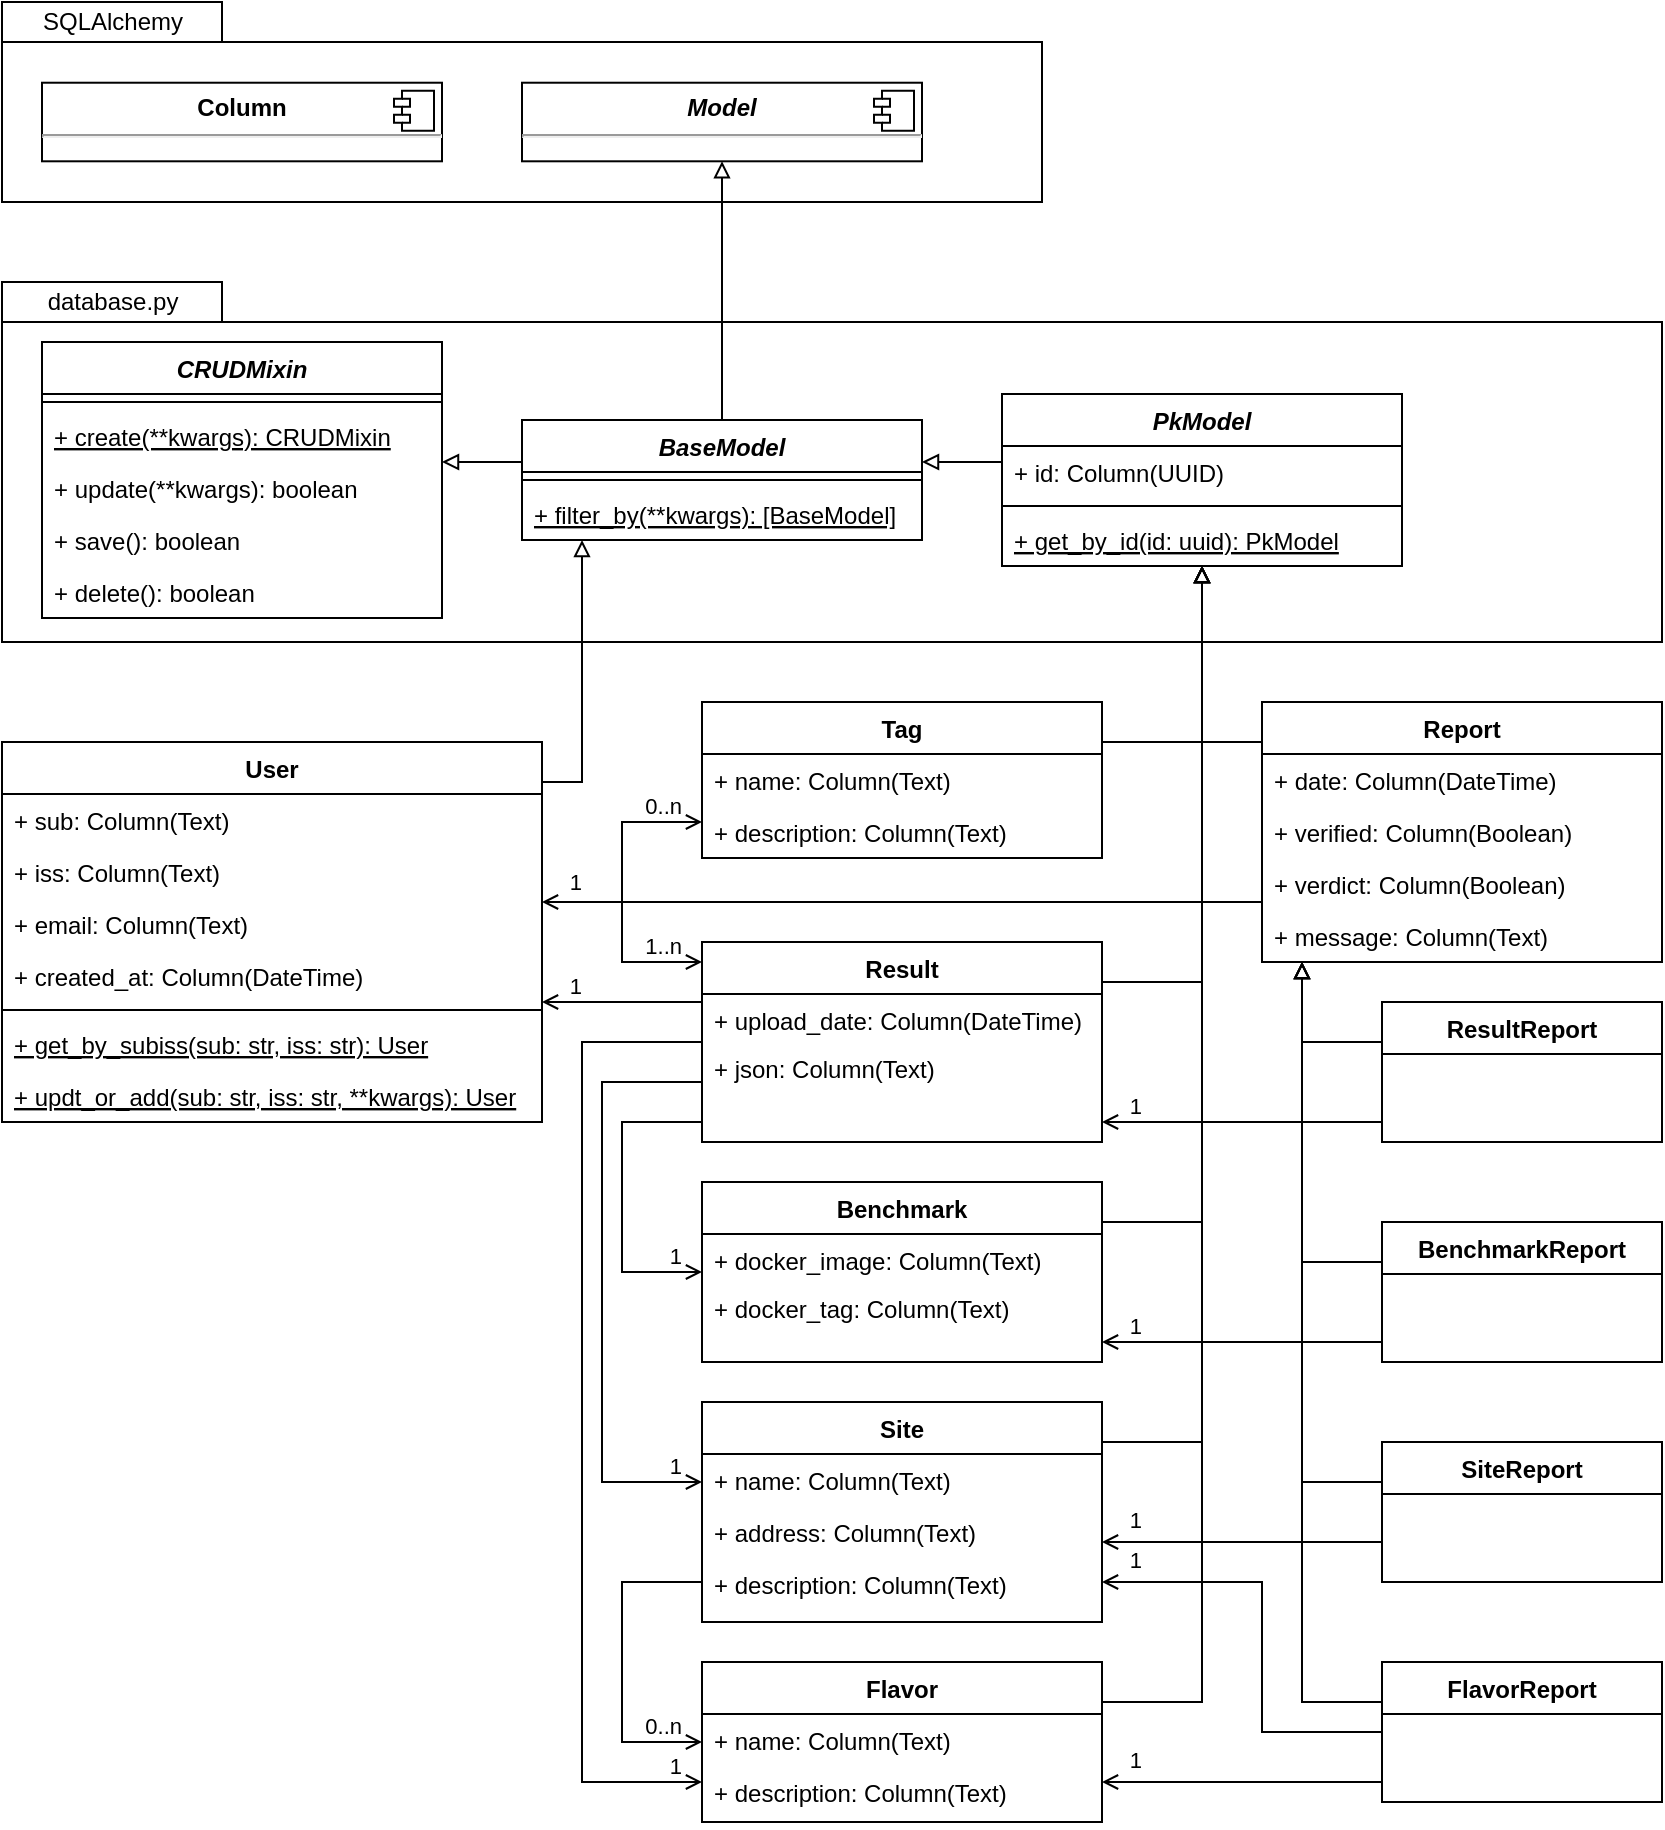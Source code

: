 <mxfile>
    <diagram id="wtdZAxt2SfOu_WGejnmn" name="Page-1">
        <mxGraphModel dx="712" dy="507" grid="1" gridSize="10" guides="1" tooltips="1" connect="1" arrows="1" fold="1" page="1" pageScale="1" pageWidth="1654" pageHeight="1169" math="0" shadow="0">
            <root>
                <mxCell id="0"/>
                <mxCell id="1" parent="0"/>
                <mxCell id="166" value="" style="html=1;" parent="1" vertex="1">
                    <mxGeometry x="40" y="40" width="520" height="80" as="geometry"/>
                </mxCell>
                <mxCell id="164" value="" style="html=1;" parent="1" vertex="1">
                    <mxGeometry x="40" y="180" width="830" height="160" as="geometry"/>
                </mxCell>
                <mxCell id="102" style="edgeStyle=orthogonalEdgeStyle;rounded=0;orthogonalLoop=1;jettySize=auto;html=1;endArrow=block;endFill=0;" parent="1" source="71" target="51" edge="1">
                    <mxGeometry relative="1" as="geometry">
                        <Array as="points">
                            <mxPoint x="640" y="740"/>
                        </Array>
                    </mxGeometry>
                </mxCell>
                <mxCell id="2" value="Report" style="swimlane;fontStyle=1;align=center;verticalAlign=top;childLayout=stackLayout;horizontal=1;startSize=26;horizontalStack=0;resizeParent=1;resizeParentMax=0;resizeLast=0;collapsible=1;marginBottom=0;" parent="1" vertex="1">
                    <mxGeometry x="670" y="370" width="200" height="130" as="geometry">
                        <mxRectangle x="180" y="50" width="100" height="26" as="alternateBounds"/>
                    </mxGeometry>
                </mxCell>
                <mxCell id="3" value="+ date: Column(DateTime)" style="text;strokeColor=none;fillColor=none;align=left;verticalAlign=top;spacingLeft=4;spacingRight=4;overflow=hidden;rotatable=0;points=[[0,0.5],[1,0.5]];portConstraint=eastwest;" parent="2" vertex="1">
                    <mxGeometry y="26" width="200" height="26" as="geometry"/>
                </mxCell>
                <mxCell id="5" value="+ verified: Column(Boolean)" style="text;strokeColor=none;fillColor=none;align=left;verticalAlign=top;spacingLeft=4;spacingRight=4;overflow=hidden;rotatable=0;points=[[0,0.5],[1,0.5]];portConstraint=eastwest;" parent="2" vertex="1">
                    <mxGeometry y="52" width="200" height="26" as="geometry"/>
                </mxCell>
                <mxCell id="10" value="+ verdict: Column(Boolean)" style="text;strokeColor=none;fillColor=none;align=left;verticalAlign=top;spacingLeft=4;spacingRight=4;overflow=hidden;rotatable=0;points=[[0,0.5],[1,0.5]];portConstraint=eastwest;" parent="2" vertex="1">
                    <mxGeometry y="78" width="200" height="26" as="geometry"/>
                </mxCell>
                <mxCell id="14" value="+ message: Column(Text)" style="text;strokeColor=none;fillColor=none;align=left;verticalAlign=top;spacingLeft=4;spacingRight=4;overflow=hidden;rotatable=0;points=[[0,0.5],[1,0.5]];portConstraint=eastwest;" parent="2" vertex="1">
                    <mxGeometry y="104" width="200" height="26" as="geometry"/>
                </mxCell>
                <mxCell id="104" style="edgeStyle=orthogonalEdgeStyle;rounded=0;orthogonalLoop=1;jettySize=auto;html=1;endArrow=block;endFill=0;" parent="1" source="27" target="51" edge="1">
                    <mxGeometry relative="1" as="geometry">
                        <Array as="points">
                            <mxPoint x="640" y="510"/>
                        </Array>
                    </mxGeometry>
                </mxCell>
                <mxCell id="27" value="Result" style="swimlane;fontStyle=1;align=center;verticalAlign=top;childLayout=stackLayout;horizontal=1;startSize=26;horizontalStack=0;resizeParent=1;resizeParentMax=0;resizeLast=0;collapsible=1;marginBottom=0;" parent="1" vertex="1">
                    <mxGeometry x="390" y="490" width="200" height="100" as="geometry">
                        <mxRectangle x="180" y="50" width="100" height="26" as="alternateBounds"/>
                    </mxGeometry>
                </mxCell>
                <mxCell id="131" value="+ upload_date: Column(DateTime)" style="text;strokeColor=none;fillColor=none;align=left;verticalAlign=top;spacingLeft=4;spacingRight=4;overflow=hidden;rotatable=0;points=[[0,0.5],[1,0.5]];portConstraint=eastwest;" parent="27" vertex="1">
                    <mxGeometry y="26" width="200" height="24" as="geometry"/>
                </mxCell>
                <mxCell id="228" value="+ json: Column(Text)" style="text;strokeColor=none;fillColor=none;align=left;verticalAlign=top;spacingLeft=4;spacingRight=4;overflow=hidden;rotatable=0;points=[[0,0.5],[1,0.5]];portConstraint=eastwest;" parent="27" vertex="1">
                    <mxGeometry y="50" width="200" height="50" as="geometry"/>
                </mxCell>
                <mxCell id="33" value="CRUDMixin" style="swimlane;fontStyle=3;align=center;verticalAlign=top;childLayout=stackLayout;horizontal=1;startSize=26;horizontalStack=0;resizeParent=1;resizeParentMax=0;resizeLast=0;collapsible=1;marginBottom=0;" parent="1" vertex="1">
                    <mxGeometry x="60" y="190" width="200" height="138" as="geometry"/>
                </mxCell>
                <mxCell id="35" value="" style="line;strokeWidth=1;fillColor=none;align=left;verticalAlign=middle;spacingTop=-1;spacingLeft=3;spacingRight=3;rotatable=0;labelPosition=right;points=[];portConstraint=eastwest;" parent="33" vertex="1">
                    <mxGeometry y="26" width="200" height="8" as="geometry"/>
                </mxCell>
                <mxCell id="36" value="+ create(**kwargs): CRUDMixin" style="text;strokeColor=none;fillColor=none;align=left;verticalAlign=top;spacingLeft=4;spacingRight=4;overflow=hidden;rotatable=0;points=[[0,0.5],[1,0.5]];portConstraint=eastwest;fontStyle=4" parent="33" vertex="1">
                    <mxGeometry y="34" width="200" height="26" as="geometry"/>
                </mxCell>
                <mxCell id="44" value="+ update(**kwargs): boolean" style="text;strokeColor=none;fillColor=none;align=left;verticalAlign=top;spacingLeft=4;spacingRight=4;overflow=hidden;rotatable=0;points=[[0,0.5],[1,0.5]];portConstraint=eastwest;" parent="33" vertex="1">
                    <mxGeometry y="60" width="200" height="26" as="geometry"/>
                </mxCell>
                <mxCell id="45" value="+ save(): boolean" style="text;strokeColor=none;fillColor=none;align=left;verticalAlign=top;spacingLeft=4;spacingRight=4;overflow=hidden;rotatable=0;points=[[0,0.5],[1,0.5]];portConstraint=eastwest;" parent="33" vertex="1">
                    <mxGeometry y="86" width="200" height="26" as="geometry"/>
                </mxCell>
                <mxCell id="46" value="+ delete(): boolean" style="text;strokeColor=none;fillColor=none;align=left;verticalAlign=top;spacingLeft=4;spacingRight=4;overflow=hidden;rotatable=0;points=[[0,0.5],[1,0.5]];portConstraint=eastwest;" parent="33" vertex="1">
                    <mxGeometry y="112" width="200" height="26" as="geometry"/>
                </mxCell>
                <mxCell id="99" style="edgeStyle=orthogonalEdgeStyle;rounded=0;orthogonalLoop=1;jettySize=auto;html=1;endArrow=block;endFill=0;" parent="1" source="37" target="33" edge="1">
                    <mxGeometry relative="1" as="geometry">
                        <Array as="points">
                            <mxPoint x="280" y="250"/>
                            <mxPoint x="280" y="250"/>
                        </Array>
                    </mxGeometry>
                </mxCell>
                <mxCell id="37" value="BaseModel" style="swimlane;fontStyle=3;align=center;verticalAlign=top;childLayout=stackLayout;horizontal=1;startSize=26;horizontalStack=0;resizeParent=1;resizeParentMax=0;resizeLast=0;collapsible=1;marginBottom=0;" parent="1" vertex="1">
                    <mxGeometry x="300" y="229" width="200" height="60" as="geometry"/>
                </mxCell>
                <mxCell id="39" value="" style="line;strokeWidth=1;fillColor=none;align=left;verticalAlign=middle;spacingTop=-1;spacingLeft=3;spacingRight=3;rotatable=0;labelPosition=right;points=[];portConstraint=eastwest;" parent="37" vertex="1">
                    <mxGeometry y="26" width="200" height="8" as="geometry"/>
                </mxCell>
                <mxCell id="40" value="+ filter_by(**kwargs): [BaseModel]" style="text;strokeColor=none;fillColor=none;align=left;verticalAlign=top;spacingLeft=4;spacingRight=4;overflow=hidden;rotatable=0;points=[[0,0.5],[1,0.5]];portConstraint=eastwest;fontStyle=4" parent="37" vertex="1">
                    <mxGeometry y="34" width="200" height="26" as="geometry"/>
                </mxCell>
                <mxCell id="98" style="edgeStyle=orthogonalEdgeStyle;rounded=0;orthogonalLoop=1;jettySize=auto;html=1;endArrow=block;endFill=0;" parent="1" source="51" target="37" edge="1">
                    <mxGeometry relative="1" as="geometry">
                        <Array as="points">
                            <mxPoint x="520" y="250"/>
                            <mxPoint x="520" y="250"/>
                        </Array>
                    </mxGeometry>
                </mxCell>
                <mxCell id="51" value="PkModel" style="swimlane;fontStyle=3;align=center;verticalAlign=top;childLayout=stackLayout;horizontal=1;startSize=26;horizontalStack=0;resizeParent=1;resizeParentMax=0;resizeLast=0;collapsible=1;marginBottom=0;" parent="1" vertex="1">
                    <mxGeometry x="540" y="216" width="200" height="86" as="geometry"/>
                </mxCell>
                <mxCell id="52" value="+ id: Column(UUID)" style="text;strokeColor=none;fillColor=none;align=left;verticalAlign=top;spacingLeft=4;spacingRight=4;overflow=hidden;rotatable=0;points=[[0,0.5],[1,0.5]];portConstraint=eastwest;" parent="51" vertex="1">
                    <mxGeometry y="26" width="200" height="26" as="geometry"/>
                </mxCell>
                <mxCell id="53" value="" style="line;strokeWidth=1;fillColor=none;align=left;verticalAlign=middle;spacingTop=-1;spacingLeft=3;spacingRight=3;rotatable=0;labelPosition=right;points=[];portConstraint=eastwest;" parent="51" vertex="1">
                    <mxGeometry y="52" width="200" height="8" as="geometry"/>
                </mxCell>
                <mxCell id="54" value="+ get_by_id(id: uuid): PkModel" style="text;strokeColor=none;fillColor=none;align=left;verticalAlign=top;spacingLeft=4;spacingRight=4;overflow=hidden;rotatable=0;points=[[0,0.5],[1,0.5]];portConstraint=eastwest;fontStyle=4" parent="51" vertex="1">
                    <mxGeometry y="60" width="200" height="26" as="geometry"/>
                </mxCell>
                <mxCell id="105" style="edgeStyle=orthogonalEdgeStyle;rounded=0;orthogonalLoop=1;jettySize=auto;html=1;endArrow=block;endFill=0;" parent="1" source="60" target="51" edge="1">
                    <mxGeometry relative="1" as="geometry">
                        <Array as="points">
                            <mxPoint x="640" y="390"/>
                        </Array>
                    </mxGeometry>
                </mxCell>
                <mxCell id="60" value="Tag" style="swimlane;fontStyle=1;align=center;verticalAlign=top;childLayout=stackLayout;horizontal=1;startSize=26;horizontalStack=0;resizeParent=1;resizeParentMax=0;resizeLast=0;collapsible=1;marginBottom=0;" parent="1" vertex="1">
                    <mxGeometry x="390" y="370" width="200" height="78" as="geometry">
                        <mxRectangle x="180" y="50" width="100" height="26" as="alternateBounds"/>
                    </mxGeometry>
                </mxCell>
                <mxCell id="205" value="+ name: Column(Text)" style="text;strokeColor=none;fillColor=none;align=left;verticalAlign=top;spacingLeft=4;spacingRight=4;overflow=hidden;rotatable=0;points=[[0,0.5],[1,0.5]];portConstraint=eastwest;" parent="60" vertex="1">
                    <mxGeometry y="26" width="200" height="26" as="geometry"/>
                </mxCell>
                <mxCell id="61" value="+ description: Column(Text)" style="text;strokeColor=none;fillColor=none;align=left;verticalAlign=top;spacingLeft=4;spacingRight=4;overflow=hidden;rotatable=0;points=[[0,0.5],[1,0.5]];portConstraint=eastwest;" parent="60" vertex="1">
                    <mxGeometry y="52" width="200" height="26" as="geometry"/>
                </mxCell>
                <mxCell id="101" style="edgeStyle=orthogonalEdgeStyle;rounded=0;orthogonalLoop=1;jettySize=auto;html=1;endArrow=block;endFill=0;" parent="1" source="2" target="51" edge="1">
                    <mxGeometry relative="1" as="geometry">
                        <Array as="points">
                            <mxPoint x="640" y="390"/>
                        </Array>
                    </mxGeometry>
                </mxCell>
                <mxCell id="71" value="Site" style="swimlane;fontStyle=1;align=center;verticalAlign=top;childLayout=stackLayout;horizontal=1;startSize=26;horizontalStack=0;resizeParent=1;resizeParentMax=0;resizeLast=0;collapsible=1;marginBottom=0;" parent="1" vertex="1">
                    <mxGeometry x="390" y="720" width="200" height="110" as="geometry">
                        <mxRectangle x="180" y="50" width="100" height="26" as="alternateBounds"/>
                    </mxGeometry>
                </mxCell>
                <mxCell id="72" value="+ name: Column(Text)" style="text;strokeColor=none;fillColor=none;align=left;verticalAlign=top;spacingLeft=4;spacingRight=4;overflow=hidden;rotatable=0;points=[[0,0.5],[1,0.5]];portConstraint=eastwest;" parent="71" vertex="1">
                    <mxGeometry y="26" width="200" height="26" as="geometry"/>
                </mxCell>
                <mxCell id="73" value="+ address: Column(Text)" style="text;strokeColor=none;fillColor=none;align=left;verticalAlign=top;spacingLeft=4;spacingRight=4;overflow=hidden;rotatable=0;points=[[0,0.5],[1,0.5]];portConstraint=eastwest;" parent="71" vertex="1">
                    <mxGeometry y="52" width="200" height="26" as="geometry"/>
                </mxCell>
                <mxCell id="75" value="+ description: Column(Text)" style="text;strokeColor=none;fillColor=none;align=left;verticalAlign=top;spacingLeft=4;spacingRight=4;overflow=hidden;rotatable=0;points=[[0,0.5],[1,0.5]];portConstraint=eastwest;" parent="71" vertex="1">
                    <mxGeometry y="78" width="200" height="32" as="geometry"/>
                </mxCell>
                <mxCell id="103" style="edgeStyle=orthogonalEdgeStyle;rounded=0;orthogonalLoop=1;jettySize=auto;html=1;endArrow=block;endFill=0;" parent="1" source="82" target="51" edge="1">
                    <mxGeometry relative="1" as="geometry">
                        <Array as="points">
                            <mxPoint x="640" y="630"/>
                        </Array>
                    </mxGeometry>
                </mxCell>
                <mxCell id="82" value="Benchmark" style="swimlane;fontStyle=1;align=center;verticalAlign=top;childLayout=stackLayout;horizontal=1;startSize=26;horizontalStack=0;resizeParent=1;resizeParentMax=0;resizeLast=0;collapsible=1;marginBottom=0;" parent="1" vertex="1">
                    <mxGeometry x="390" y="610" width="200" height="90" as="geometry">
                        <mxRectangle x="180" y="50" width="100" height="26" as="alternateBounds"/>
                    </mxGeometry>
                </mxCell>
                <mxCell id="83" value="+ docker_image: Column(Text)" style="text;strokeColor=none;fillColor=none;align=left;verticalAlign=top;spacingLeft=4;spacingRight=4;overflow=hidden;rotatable=0;points=[[0,0.5],[1,0.5]];portConstraint=eastwest;" parent="82" vertex="1">
                    <mxGeometry y="26" width="200" height="24" as="geometry"/>
                </mxCell>
                <mxCell id="219" value="+ docker_tag: Column(Text)" style="text;strokeColor=none;fillColor=none;align=left;verticalAlign=top;spacingLeft=4;spacingRight=4;overflow=hidden;rotatable=0;points=[[0,0.5],[1,0.5]];portConstraint=eastwest;" parent="82" vertex="1">
                    <mxGeometry y="50" width="200" height="40" as="geometry"/>
                </mxCell>
                <mxCell id="100" style="edgeStyle=orthogonalEdgeStyle;rounded=0;orthogonalLoop=1;jettySize=auto;html=1;endArrow=block;endFill=0;" parent="1" source="132" target="37" edge="1">
                    <mxGeometry relative="1" as="geometry">
                        <Array as="points">
                            <mxPoint x="330" y="410"/>
                        </Array>
                    </mxGeometry>
                </mxCell>
                <mxCell id="112" value="" style="html=1;startArrow=none;startFill=0;edgeStyle=orthogonalEdgeStyle;endFill=0;rounded=0;strokeWidth=1;endArrow=open;" parent="1" source="177" target="27" edge="1">
                    <mxGeometry relative="1" as="geometry">
                        <mxPoint x="897" y="850" as="sourcePoint"/>
                        <mxPoint x="389" y="568" as="targetPoint"/>
                        <Array as="points">
                            <mxPoint x="650" y="580"/>
                            <mxPoint x="650" y="580"/>
                        </Array>
                    </mxGeometry>
                </mxCell>
                <mxCell id="114" value="1" style="edgeLabel;resizable=0;html=1;align=right;verticalAlign=bottom;" parent="112" connectable="0" vertex="1">
                    <mxGeometry x="1" relative="1" as="geometry">
                        <mxPoint x="20" as="offset"/>
                    </mxGeometry>
                </mxCell>
                <mxCell id="122" value="" style="html=1;edgeStyle=orthogonalEdgeStyle;rounded=0;endArrow=open;endFill=0;" parent="1" source="27" target="82" edge="1">
                    <mxGeometry relative="1" as="geometry">
                        <mxPoint x="340" y="690.0" as="sourcePoint"/>
                        <mxPoint x="340" y="630.0" as="targetPoint"/>
                        <Array as="points">
                            <mxPoint x="350" y="580"/>
                            <mxPoint x="350" y="655"/>
                        </Array>
                    </mxGeometry>
                </mxCell>
                <mxCell id="124" value="1" style="edgeLabel;resizable=0;html=1;align=right;verticalAlign=bottom;" parent="122" connectable="0" vertex="1">
                    <mxGeometry x="1" relative="1" as="geometry">
                        <mxPoint x="-10" as="offset"/>
                    </mxGeometry>
                </mxCell>
                <mxCell id="128" value="" style="html=1;startArrow=none;startFill=0;edgeStyle=orthogonalEdgeStyle;endFill=0;rounded=0;endArrow=open;" parent="1" source="27" target="71" edge="1">
                    <mxGeometry relative="1" as="geometry">
                        <mxPoint x="410" y="590" as="sourcePoint"/>
                        <mxPoint x="410" y="770" as="targetPoint"/>
                        <Array as="points">
                            <mxPoint x="340" y="560"/>
                            <mxPoint x="340" y="760"/>
                        </Array>
                    </mxGeometry>
                </mxCell>
                <mxCell id="130" value="1" style="edgeLabel;resizable=0;html=1;align=right;verticalAlign=bottom;" parent="128" connectable="0" vertex="1">
                    <mxGeometry x="1" relative="1" as="geometry">
                        <mxPoint x="-10" as="offset"/>
                    </mxGeometry>
                </mxCell>
                <mxCell id="132" value="User" style="swimlane;fontStyle=1;align=center;verticalAlign=top;childLayout=stackLayout;horizontal=1;startSize=26;horizontalStack=0;resizeParent=1;resizeParentMax=0;resizeLast=0;collapsible=1;marginBottom=0;" parent="1" vertex="1">
                    <mxGeometry x="40" y="390" width="270" height="190" as="geometry"/>
                </mxCell>
                <mxCell id="133" value="+ sub: Column(Text)" style="text;strokeColor=none;fillColor=none;align=left;verticalAlign=top;spacingLeft=4;spacingRight=4;overflow=hidden;rotatable=0;points=[[0,0.5],[1,0.5]];portConstraint=eastwest;" parent="132" vertex="1">
                    <mxGeometry y="26" width="270" height="26" as="geometry"/>
                </mxCell>
                <mxCell id="137" value="+ iss: Column(Text)" style="text;strokeColor=none;fillColor=none;align=left;verticalAlign=top;spacingLeft=4;spacingRight=4;overflow=hidden;rotatable=0;points=[[0,0.5],[1,0.5]];portConstraint=eastwest;" parent="132" vertex="1">
                    <mxGeometry y="52" width="270" height="26" as="geometry"/>
                </mxCell>
                <mxCell id="144" value="+ email: Column(Text)" style="text;strokeColor=none;fillColor=none;align=left;verticalAlign=top;spacingLeft=4;spacingRight=4;overflow=hidden;rotatable=0;points=[[0,0.5],[1,0.5]];portConstraint=eastwest;" parent="132" vertex="1">
                    <mxGeometry y="78" width="270" height="26" as="geometry"/>
                </mxCell>
                <mxCell id="145" value="+ created_at: Column(DateTime)" style="text;strokeColor=none;fillColor=none;align=left;verticalAlign=top;spacingLeft=4;spacingRight=4;overflow=hidden;rotatable=0;points=[[0,0.5],[1,0.5]];portConstraint=eastwest;" parent="132" vertex="1">
                    <mxGeometry y="104" width="270" height="26" as="geometry"/>
                </mxCell>
                <mxCell id="134" value="" style="line;strokeWidth=1;fillColor=none;align=left;verticalAlign=middle;spacingTop=-1;spacingLeft=3;spacingRight=3;rotatable=0;labelPosition=right;points=[];portConstraint=eastwest;" parent="132" vertex="1">
                    <mxGeometry y="130" width="270" height="8" as="geometry"/>
                </mxCell>
                <mxCell id="135" value="+ get_by_subiss(sub: str, iss: str): User" style="text;strokeColor=none;fillColor=none;align=left;verticalAlign=top;spacingLeft=4;spacingRight=4;overflow=hidden;rotatable=0;points=[[0,0.5],[1,0.5]];portConstraint=eastwest;fontStyle=4" parent="132" vertex="1">
                    <mxGeometry y="138" width="270" height="26" as="geometry"/>
                </mxCell>
                <mxCell id="244" value="+ updt_or_add(sub: str, iss: str, **kwargs): User" style="text;strokeColor=none;fillColor=none;align=left;verticalAlign=top;spacingLeft=4;spacingRight=4;overflow=hidden;rotatable=0;points=[[0,0.5],[1,0.5]];portConstraint=eastwest;fontStyle=4" parent="132" vertex="1">
                    <mxGeometry y="164" width="270" height="26" as="geometry"/>
                </mxCell>
                <mxCell id="163" style="edgeStyle=orthogonalEdgeStyle;rounded=0;orthogonalLoop=1;jettySize=auto;html=1;endArrow=block;endFill=0;" parent="1" source="37" target="153" edge="1">
                    <mxGeometry relative="1" as="geometry"/>
                </mxCell>
                <mxCell id="165" value="database.py" style="html=1;" parent="1" vertex="1">
                    <mxGeometry x="40" y="160" width="110" height="20" as="geometry"/>
                </mxCell>
                <mxCell id="153" value="&lt;p style=&quot;margin: 6px 0px 0px&quot;&gt;&lt;i&gt;&lt;b&gt;Model&lt;/b&gt;&lt;/i&gt;&lt;/p&gt;&lt;hr&gt;&lt;p style=&quot;margin: 0px ; margin-left: 8px&quot;&gt;&lt;br&gt;&lt;/p&gt;" style="align=center;overflow=fill;html=1;dropTarget=0;" parent="1" vertex="1">
                    <mxGeometry x="300" y="60.36" width="200" height="39.29" as="geometry"/>
                </mxCell>
                <mxCell id="154" value="" style="shape=component;jettyWidth=8;jettyHeight=4;" parent="153" vertex="1">
                    <mxGeometry x="1" width="20" height="20" relative="1" as="geometry">
                        <mxPoint x="-24" y="4" as="offset"/>
                    </mxGeometry>
                </mxCell>
                <mxCell id="160" value="&lt;p style=&quot;margin: 6px 0px 0px&quot;&gt;&lt;b&gt;Column&lt;/b&gt;&lt;/p&gt;&lt;hr&gt;&lt;p style=&quot;margin: 0px ; margin-left: 8px&quot;&gt;&lt;br&gt;&lt;/p&gt;" style="align=center;overflow=fill;html=1;dropTarget=0;" parent="1" vertex="1">
                    <mxGeometry x="60" y="60.36" width="200" height="39.29" as="geometry"/>
                </mxCell>
                <mxCell id="161" value="" style="shape=component;jettyWidth=8;jettyHeight=4;" parent="160" vertex="1">
                    <mxGeometry x="1" width="20" height="20" relative="1" as="geometry">
                        <mxPoint x="-24" y="4" as="offset"/>
                    </mxGeometry>
                </mxCell>
                <mxCell id="167" value="SQLAlchemy" style="html=1;" parent="1" vertex="1">
                    <mxGeometry x="40" y="20" width="110" height="20" as="geometry"/>
                </mxCell>
                <mxCell id="174" style="edgeStyle=orthogonalEdgeStyle;rounded=0;orthogonalLoop=1;jettySize=auto;html=1;endArrow=block;endFill=0;" parent="1" source="168" target="51" edge="1">
                    <mxGeometry relative="1" as="geometry">
                        <Array as="points">
                            <mxPoint x="480" y="870"/>
                            <mxPoint x="640" y="870"/>
                        </Array>
                    </mxGeometry>
                </mxCell>
                <mxCell id="168" value="Flavor" style="swimlane;fontStyle=1;align=center;verticalAlign=top;childLayout=stackLayout;horizontal=1;startSize=26;horizontalStack=0;resizeParent=1;resizeParentMax=0;resizeLast=0;collapsible=1;marginBottom=0;" parent="1" vertex="1">
                    <mxGeometry x="390" y="850" width="200" height="80" as="geometry">
                        <mxRectangle x="180" y="50" width="100" height="26" as="alternateBounds"/>
                    </mxGeometry>
                </mxCell>
                <mxCell id="169" value="+ name: Column(Text)" style="text;strokeColor=none;fillColor=none;align=left;verticalAlign=top;spacingLeft=4;spacingRight=4;overflow=hidden;rotatable=0;points=[[0,0.5],[1,0.5]];portConstraint=eastwest;" parent="168" vertex="1">
                    <mxGeometry y="26" width="200" height="26" as="geometry"/>
                </mxCell>
                <mxCell id="170" value="+ description: Column(Text)" style="text;strokeColor=none;fillColor=none;align=left;verticalAlign=top;spacingLeft=4;spacingRight=4;overflow=hidden;rotatable=0;points=[[0,0.5],[1,0.5]];portConstraint=eastwest;fontStyle=0" parent="168" vertex="1">
                    <mxGeometry y="52" width="200" height="28" as="geometry"/>
                </mxCell>
                <mxCell id="177" value="ResultReport" style="swimlane;fontStyle=1;childLayout=stackLayout;horizontal=1;startSize=26;horizontalStack=0;resizeParent=1;resizeParentMax=0;resizeLast=0;collapsible=1;marginBottom=0;" parent="1" vertex="1">
                    <mxGeometry x="730" y="520" width="140" height="70" as="geometry"/>
                </mxCell>
                <mxCell id="181" value="BenchmarkReport" style="swimlane;fontStyle=1;childLayout=stackLayout;horizontal=1;startSize=26;horizontalStack=0;resizeParent=1;resizeParentMax=0;resizeLast=0;collapsible=1;marginBottom=0;" parent="1" vertex="1">
                    <mxGeometry x="730" y="630" width="140" height="70" as="geometry"/>
                </mxCell>
                <mxCell id="189" value="SiteReport" style="swimlane;fontStyle=1;childLayout=stackLayout;horizontal=1;startSize=26;horizontalStack=0;resizeParent=1;resizeParentMax=0;resizeLast=0;collapsible=1;marginBottom=0;" parent="1" vertex="1">
                    <mxGeometry x="730" y="740" width="140" height="70" as="geometry"/>
                </mxCell>
                <mxCell id="193" value="" style="endArrow=block;endFill=0;endSize=6;html=1;strokeWidth=1;rounded=0;edgeStyle=orthogonalEdgeStyle;" parent="1" source="177" target="14" edge="1">
                    <mxGeometry width="160" relative="1" as="geometry">
                        <mxPoint x="1020" y="1020" as="sourcePoint"/>
                        <mxPoint x="1070" y="780" as="targetPoint"/>
                        <Array as="points">
                            <mxPoint x="690" y="540"/>
                        </Array>
                    </mxGeometry>
                </mxCell>
                <mxCell id="195" value="" style="endArrow=block;endFill=0;endSize=6;html=1;strokeWidth=1;rounded=0;edgeStyle=orthogonalEdgeStyle;" parent="1" source="181" target="14" edge="1">
                    <mxGeometry width="160" relative="1" as="geometry">
                        <mxPoint x="950.0" y="1036" as="sourcePoint"/>
                        <mxPoint x="1020" y="800" as="targetPoint"/>
                        <Array as="points">
                            <mxPoint x="690" y="650"/>
                        </Array>
                    </mxGeometry>
                </mxCell>
                <mxCell id="196" value="" style="endArrow=block;endFill=0;endSize=6;html=1;strokeWidth=1;rounded=0;edgeStyle=orthogonalEdgeStyle;" parent="1" source="189" target="14" edge="1">
                    <mxGeometry width="160" relative="1" as="geometry">
                        <mxPoint x="930" y="930" as="sourcePoint"/>
                        <mxPoint x="1010" y="790" as="targetPoint"/>
                        <Array as="points">
                            <mxPoint x="690" y="760"/>
                        </Array>
                    </mxGeometry>
                </mxCell>
                <mxCell id="197" value="" style="html=1;startArrow=none;startFill=0;edgeStyle=orthogonalEdgeStyle;endFill=0;rounded=0;strokeWidth=1;endArrow=open;" parent="1" source="189" target="71" edge="1">
                    <mxGeometry relative="1" as="geometry">
                        <mxPoint x="700" y="890" as="sourcePoint"/>
                        <mxPoint x="390" y="820" as="targetPoint"/>
                        <Array as="points">
                            <mxPoint x="650" y="790"/>
                            <mxPoint x="650" y="790"/>
                        </Array>
                    </mxGeometry>
                </mxCell>
                <mxCell id="198" value="1" style="edgeLabel;resizable=0;html=1;align=right;verticalAlign=bottom;" parent="197" connectable="0" vertex="1">
                    <mxGeometry x="1" relative="1" as="geometry">
                        <mxPoint x="20" y="-3" as="offset"/>
                    </mxGeometry>
                </mxCell>
                <mxCell id="199" value="" style="html=1;startArrow=none;startFill=0;edgeStyle=orthogonalEdgeStyle;endFill=0;rounded=0;strokeWidth=1;endArrow=open;" parent="1" source="181" target="82" edge="1">
                    <mxGeometry relative="1" as="geometry">
                        <mxPoint x="790" y="1016" as="sourcePoint"/>
                        <mxPoint x="290" y="450" as="targetPoint"/>
                        <Array as="points">
                            <mxPoint x="650" y="690"/>
                            <mxPoint x="650" y="690"/>
                        </Array>
                    </mxGeometry>
                </mxCell>
                <mxCell id="200" value="1" style="edgeLabel;resizable=0;html=1;align=right;verticalAlign=bottom;" parent="199" connectable="0" vertex="1">
                    <mxGeometry x="1" relative="1" as="geometry">
                        <mxPoint x="20" as="offset"/>
                    </mxGeometry>
                </mxCell>
                <mxCell id="203" value="" style="html=1;startArrow=none;startFill=0;edgeStyle=orthogonalEdgeStyle;endFill=0;rounded=0;strokeWidth=1;endArrow=open;" parent="1" source="2" target="132" edge="1">
                    <mxGeometry relative="1" as="geometry">
                        <mxPoint x="980" y="760" as="sourcePoint"/>
                        <mxPoint x="410" y="440" as="targetPoint"/>
                        <Array as="points">
                            <mxPoint x="480" y="470"/>
                            <mxPoint x="480" y="470"/>
                        </Array>
                    </mxGeometry>
                </mxCell>
                <mxCell id="204" value="1" style="edgeLabel;resizable=0;html=1;align=right;verticalAlign=bottom;" parent="203" connectable="0" vertex="1">
                    <mxGeometry x="1" relative="1" as="geometry">
                        <mxPoint x="20" y="-2" as="offset"/>
                    </mxGeometry>
                </mxCell>
                <mxCell id="215" value="" style="html=1;startArrow=none;startFill=0;edgeStyle=orthogonalEdgeStyle;endFill=0;rounded=0;strokeWidth=1;endArrow=open;" parent="1" source="27" target="132" edge="1">
                    <mxGeometry relative="1" as="geometry">
                        <mxPoint x="680" y="480.034" as="sourcePoint"/>
                        <mxPoint x="320" y="520" as="targetPoint"/>
                        <Array as="points">
                            <mxPoint x="370" y="520"/>
                            <mxPoint x="370" y="520"/>
                        </Array>
                    </mxGeometry>
                </mxCell>
                <mxCell id="216" value="1" style="edgeLabel;resizable=0;html=1;align=right;verticalAlign=bottom;" parent="215" connectable="0" vertex="1">
                    <mxGeometry x="1" relative="1" as="geometry">
                        <mxPoint x="20" as="offset"/>
                    </mxGeometry>
                </mxCell>
                <mxCell id="226" value="" style="html=1;edgeStyle=orthogonalEdgeStyle;rounded=0;endArrow=open;endFill=0;" parent="1" source="27" target="168" edge="1">
                    <mxGeometry relative="1" as="geometry">
                        <mxPoint x="344.97" y="839.999" as="sourcePoint"/>
                        <mxPoint x="624.97" y="889.999" as="targetPoint"/>
                        <Array as="points">
                            <mxPoint x="330" y="540"/>
                            <mxPoint x="330" y="910"/>
                        </Array>
                    </mxGeometry>
                </mxCell>
                <mxCell id="227" value="1" style="edgeLabel;resizable=0;html=1;align=right;verticalAlign=bottom;" parent="226" connectable="0" vertex="1">
                    <mxGeometry x="1" relative="1" as="geometry">
                        <mxPoint x="-10" as="offset"/>
                    </mxGeometry>
                </mxCell>
                <mxCell id="229" value="FlavorReport" style="swimlane;fontStyle=1;childLayout=stackLayout;horizontal=1;startSize=26;horizontalStack=0;resizeParent=1;resizeParentMax=0;resizeLast=0;collapsible=1;marginBottom=0;" parent="1" vertex="1">
                    <mxGeometry x="730" y="850" width="140" height="70" as="geometry"/>
                </mxCell>
                <mxCell id="232" value="" style="endArrow=block;endFill=0;endSize=6;html=1;strokeWidth=1;rounded=0;edgeStyle=orthogonalEdgeStyle;" parent="1" source="229" target="2" edge="1">
                    <mxGeometry width="160" relative="1" as="geometry">
                        <mxPoint x="740" y="800" as="sourcePoint"/>
                        <mxPoint x="700.0" y="510" as="targetPoint"/>
                        <Array as="points">
                            <mxPoint x="690" y="870"/>
                        </Array>
                    </mxGeometry>
                </mxCell>
                <mxCell id="233" value="" style="html=1;startArrow=none;startFill=0;edgeStyle=orthogonalEdgeStyle;endFill=0;rounded=0;strokeWidth=1;endArrow=open;" parent="1" source="229" target="168" edge="1">
                    <mxGeometry relative="1" as="geometry">
                        <mxPoint x="730" y="930.0" as="sourcePoint"/>
                        <mxPoint x="590" y="830.0" as="targetPoint"/>
                        <Array as="points">
                            <mxPoint x="660" y="910"/>
                            <mxPoint x="660" y="910"/>
                        </Array>
                    </mxGeometry>
                </mxCell>
                <mxCell id="234" value="1" style="edgeLabel;resizable=0;html=1;align=right;verticalAlign=bottom;" parent="233" connectable="0" vertex="1">
                    <mxGeometry x="1" relative="1" as="geometry">
                        <mxPoint x="20" y="-3" as="offset"/>
                    </mxGeometry>
                </mxCell>
                <mxCell id="238" value="" style="endArrow=open;html=1;endSize=6;startArrow=open;startSize=6;startFill=0;edgeStyle=orthogonalEdgeStyle;endFill=0;rounded=0;" parent="1" source="27" target="60" edge="1">
                    <mxGeometry relative="1" as="geometry">
                        <mxPoint x="350" y="640" as="sourcePoint"/>
                        <mxPoint x="510" y="640" as="targetPoint"/>
                        <Array as="points">
                            <mxPoint x="350" y="500"/>
                            <mxPoint x="350" y="430"/>
                        </Array>
                    </mxGeometry>
                </mxCell>
                <mxCell id="239" value="1..n" style="edgeLabel;resizable=0;html=1;align=right;verticalAlign=bottom;" parent="238" connectable="0" vertex="1">
                    <mxGeometry x="-1" relative="1" as="geometry">
                        <mxPoint x="-10" as="offset"/>
                    </mxGeometry>
                </mxCell>
                <mxCell id="240" value="0..n" style="edgeLabel;resizable=0;html=1;align=right;verticalAlign=bottom;" parent="238" connectable="0" vertex="1">
                    <mxGeometry x="1" relative="1" as="geometry">
                        <mxPoint x="-10" as="offset"/>
                    </mxGeometry>
                </mxCell>
                <mxCell id="241" value="" style="endArrow=open;html=1;endSize=6;startArrow=none;startSize=6;startFill=0;edgeStyle=orthogonalEdgeStyle;endFill=0;rounded=0;" parent="1" source="71" target="168" edge="1">
                    <mxGeometry relative="1" as="geometry">
                        <mxPoint x="400" y="510.059" as="sourcePoint"/>
                        <mxPoint x="400" y="419.0" as="targetPoint"/>
                        <Array as="points">
                            <mxPoint x="350" y="810"/>
                            <mxPoint x="350" y="890"/>
                        </Array>
                    </mxGeometry>
                </mxCell>
                <mxCell id="243" value="0..n" style="edgeLabel;resizable=0;html=1;align=right;verticalAlign=bottom;" parent="241" connectable="0" vertex="1">
                    <mxGeometry x="1" relative="1" as="geometry">
                        <mxPoint x="-10" as="offset"/>
                    </mxGeometry>
                </mxCell>
                <mxCell id="245" value="" style="html=1;startArrow=none;startFill=0;edgeStyle=orthogonalEdgeStyle;endFill=0;rounded=0;strokeWidth=1;endArrow=open;" edge="1" parent="1" source="229" target="71">
                    <mxGeometry relative="1" as="geometry">
                        <mxPoint x="740" y="920" as="sourcePoint"/>
                        <mxPoint x="600" y="920" as="targetPoint"/>
                        <Array as="points">
                            <mxPoint x="670" y="885"/>
                            <mxPoint x="670" y="810"/>
                        </Array>
                    </mxGeometry>
                </mxCell>
                <mxCell id="246" value="1" style="edgeLabel;resizable=0;html=1;align=right;verticalAlign=bottom;" connectable="0" vertex="1" parent="245">
                    <mxGeometry x="1" relative="1" as="geometry">
                        <mxPoint x="20" y="-3" as="offset"/>
                    </mxGeometry>
                </mxCell>
            </root>
        </mxGraphModel>
    </diagram>
</mxfile>